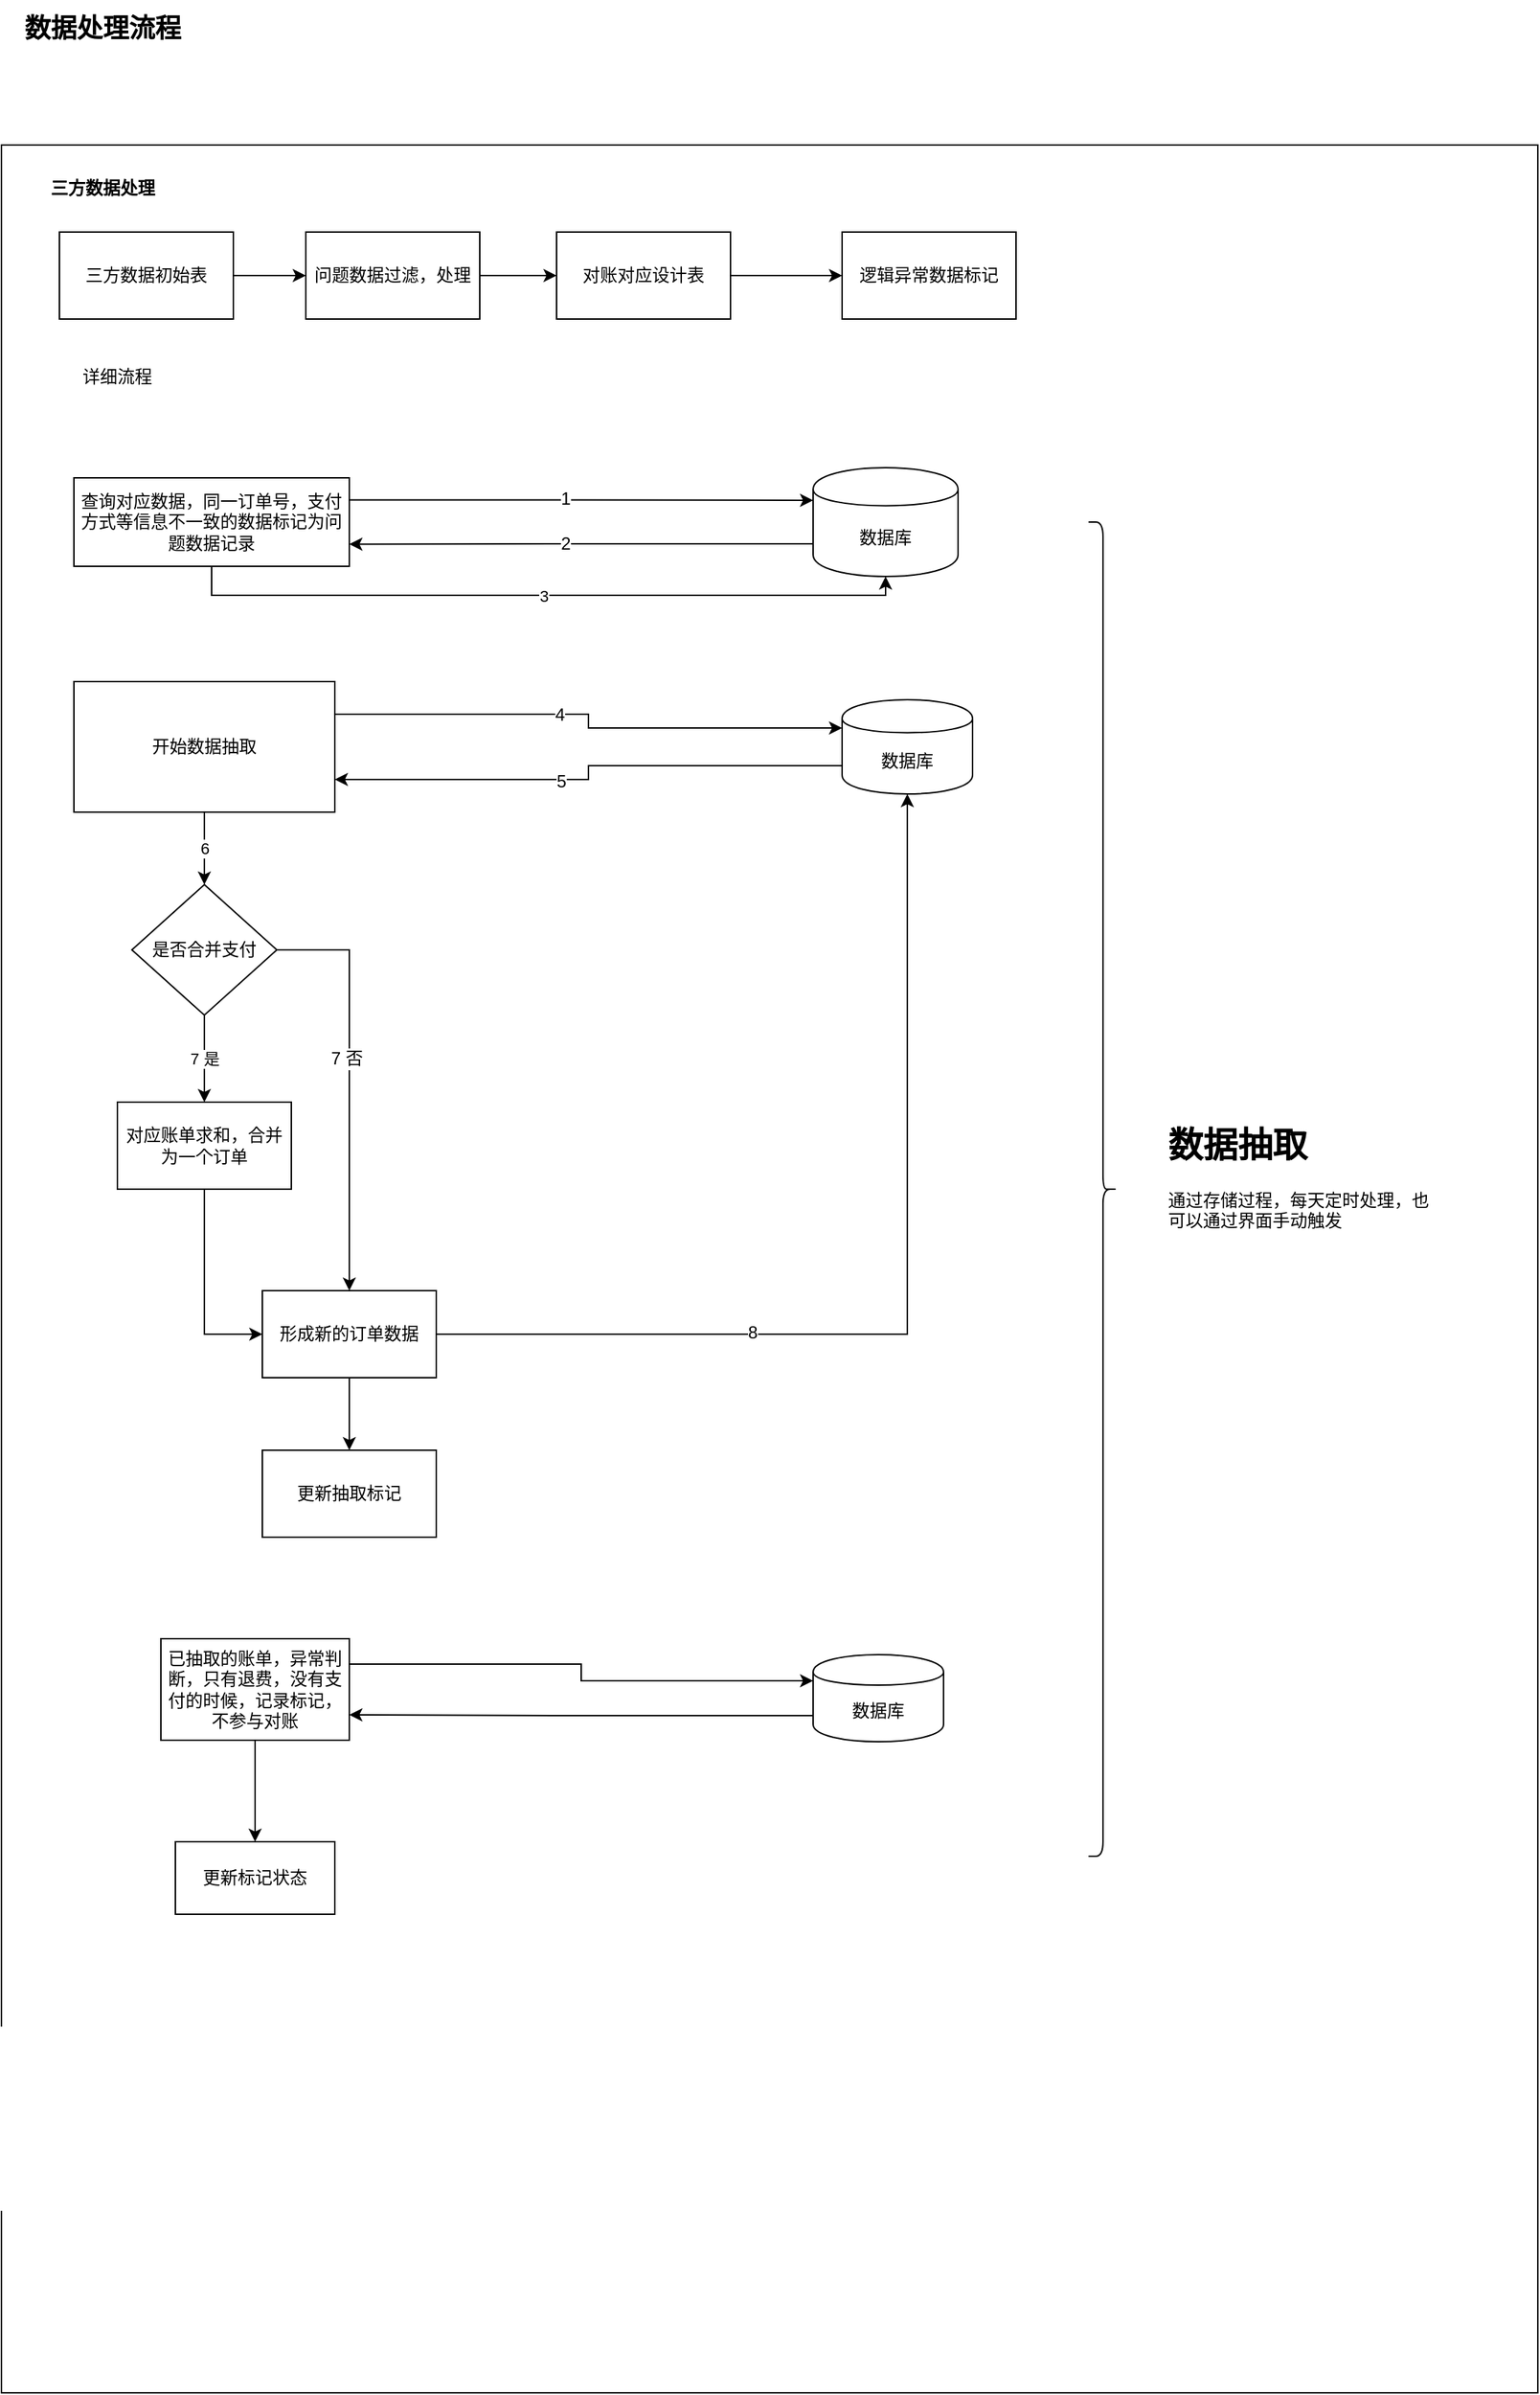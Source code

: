 <mxfile version="12.1.9" type="github" pages="1">
  <diagram id="WAMK5fr8SlsgADunG_IS" name="Page-1">
    <mxGraphModel dx="1278" dy="548" grid="1" gridSize="10" guides="1" tooltips="1" connect="1" arrows="1" fold="1" page="1" pageScale="1" pageWidth="827" pageHeight="1169" math="0" shadow="0">
      <root>
        <mxCell id="0"/>
        <mxCell id="1" parent="0"/>
        <mxCell id="6fEDNtNogTVaxFAgV7XY-5" value="" style="rounded=0;whiteSpace=wrap;html=1;" vertex="1" parent="1">
          <mxGeometry x="30" y="130" width="1060" height="1550" as="geometry"/>
        </mxCell>
        <mxCell id="nhIWn7uh7do_YO2TVnJS-1" value="&lt;b&gt;&lt;font style=&quot;font-size: 18px&quot;&gt;数据处理流程&lt;/font&gt;&lt;/b&gt;" style="text;html=1;strokeColor=none;fillColor=none;align=center;verticalAlign=middle;whiteSpace=wrap;rounded=0;" parent="1" vertex="1">
          <mxGeometry x="40" y="30" width="120" height="40" as="geometry"/>
        </mxCell>
        <mxCell id="6fEDNtNogTVaxFAgV7XY-6" value="&lt;b&gt;三方数据处理&lt;/b&gt;" style="text;html=1;strokeColor=none;fillColor=none;align=center;verticalAlign=middle;whiteSpace=wrap;rounded=0;" vertex="1" parent="1">
          <mxGeometry x="40" y="140" width="120" height="40" as="geometry"/>
        </mxCell>
        <mxCell id="6fEDNtNogTVaxFAgV7XY-10" style="edgeStyle=orthogonalEdgeStyle;rounded=0;orthogonalLoop=1;jettySize=auto;html=1;exitX=1;exitY=0.5;exitDx=0;exitDy=0;" edge="1" parent="1" source="6fEDNtNogTVaxFAgV7XY-7" target="6fEDNtNogTVaxFAgV7XY-8">
          <mxGeometry relative="1" as="geometry"/>
        </mxCell>
        <mxCell id="6fEDNtNogTVaxFAgV7XY-7" value="三方数据初始表" style="rounded=0;whiteSpace=wrap;html=1;" vertex="1" parent="1">
          <mxGeometry x="70" y="190" width="120" height="60" as="geometry"/>
        </mxCell>
        <mxCell id="6fEDNtNogTVaxFAgV7XY-11" style="edgeStyle=orthogonalEdgeStyle;rounded=0;orthogonalLoop=1;jettySize=auto;html=1;exitX=1;exitY=0.5;exitDx=0;exitDy=0;" edge="1" parent="1" source="6fEDNtNogTVaxFAgV7XY-8" target="6fEDNtNogTVaxFAgV7XY-9">
          <mxGeometry relative="1" as="geometry"/>
        </mxCell>
        <mxCell id="6fEDNtNogTVaxFAgV7XY-8" value="问题数据过滤，处理" style="rounded=0;whiteSpace=wrap;html=1;" vertex="1" parent="1">
          <mxGeometry x="240" y="190" width="120" height="60" as="geometry"/>
        </mxCell>
        <mxCell id="6fEDNtNogTVaxFAgV7XY-15" style="edgeStyle=orthogonalEdgeStyle;rounded=0;orthogonalLoop=1;jettySize=auto;html=1;exitX=1;exitY=0.5;exitDx=0;exitDy=0;entryX=0;entryY=0.5;entryDx=0;entryDy=0;" edge="1" parent="1" source="6fEDNtNogTVaxFAgV7XY-9" target="6fEDNtNogTVaxFAgV7XY-13">
          <mxGeometry relative="1" as="geometry"/>
        </mxCell>
        <mxCell id="6fEDNtNogTVaxFAgV7XY-9" value="对账对应设计表" style="rounded=0;whiteSpace=wrap;html=1;" vertex="1" parent="1">
          <mxGeometry x="413" y="190" width="120" height="60" as="geometry"/>
        </mxCell>
        <mxCell id="6fEDNtNogTVaxFAgV7XY-13" value="逻辑异常数据标记" style="rounded=0;whiteSpace=wrap;html=1;" vertex="1" parent="1">
          <mxGeometry x="610" y="190" width="120" height="60" as="geometry"/>
        </mxCell>
        <mxCell id="6fEDNtNogTVaxFAgV7XY-16" value="详细流程" style="text;html=1;strokeColor=none;fillColor=none;align=center;verticalAlign=middle;whiteSpace=wrap;rounded=0;" vertex="1" parent="1">
          <mxGeometry x="60" y="280" width="100" height="20" as="geometry"/>
        </mxCell>
        <mxCell id="6fEDNtNogTVaxFAgV7XY-19" style="edgeStyle=orthogonalEdgeStyle;rounded=0;orthogonalLoop=1;jettySize=auto;html=1;exitX=1;exitY=0.25;exitDx=0;exitDy=0;entryX=0;entryY=0.3;entryDx=0;entryDy=0;" edge="1" parent="1" source="6fEDNtNogTVaxFAgV7XY-17" target="6fEDNtNogTVaxFAgV7XY-18">
          <mxGeometry relative="1" as="geometry"/>
        </mxCell>
        <mxCell id="6fEDNtNogTVaxFAgV7XY-21" value="1" style="text;html=1;resizable=0;points=[];align=center;verticalAlign=middle;labelBackgroundColor=#ffffff;" vertex="1" connectable="0" parent="6fEDNtNogTVaxFAgV7XY-19">
          <mxGeometry x="-0.069" y="1" relative="1" as="geometry">
            <mxPoint as="offset"/>
          </mxGeometry>
        </mxCell>
        <mxCell id="6fEDNtNogTVaxFAgV7XY-24" value="3" style="edgeStyle=orthogonalEdgeStyle;rounded=0;orthogonalLoop=1;jettySize=auto;html=1;exitX=0.5;exitY=1;exitDx=0;exitDy=0;entryX=0.5;entryY=1;entryDx=0;entryDy=0;" edge="1" parent="1" source="6fEDNtNogTVaxFAgV7XY-17" target="6fEDNtNogTVaxFAgV7XY-18">
          <mxGeometry relative="1" as="geometry"/>
        </mxCell>
        <mxCell id="6fEDNtNogTVaxFAgV7XY-17" value="查询对应数据，同一订单号，支付方式等信息不一致的数据标记为问题数据记录" style="rounded=0;whiteSpace=wrap;html=1;" vertex="1" parent="1">
          <mxGeometry x="80" y="359.5" width="190" height="61" as="geometry"/>
        </mxCell>
        <mxCell id="6fEDNtNogTVaxFAgV7XY-22" style="edgeStyle=orthogonalEdgeStyle;rounded=0;orthogonalLoop=1;jettySize=auto;html=1;exitX=0;exitY=0.7;exitDx=0;exitDy=0;entryX=1;entryY=0.75;entryDx=0;entryDy=0;" edge="1" parent="1" source="6fEDNtNogTVaxFAgV7XY-18" target="6fEDNtNogTVaxFAgV7XY-17">
          <mxGeometry relative="1" as="geometry"/>
        </mxCell>
        <mxCell id="6fEDNtNogTVaxFAgV7XY-23" value="2" style="text;html=1;resizable=0;points=[];align=center;verticalAlign=middle;labelBackgroundColor=#ffffff;" vertex="1" connectable="0" parent="6fEDNtNogTVaxFAgV7XY-22">
          <mxGeometry x="0.073" y="-1" relative="1" as="geometry">
            <mxPoint as="offset"/>
          </mxGeometry>
        </mxCell>
        <mxCell id="6fEDNtNogTVaxFAgV7XY-18" value="数据库" style="shape=cylinder;whiteSpace=wrap;html=1;boundedLbl=1;backgroundOutline=1;" vertex="1" parent="1">
          <mxGeometry x="590" y="352.5" width="100" height="75" as="geometry"/>
        </mxCell>
        <mxCell id="6fEDNtNogTVaxFAgV7XY-28" style="edgeStyle=orthogonalEdgeStyle;rounded=0;orthogonalLoop=1;jettySize=auto;html=1;exitX=0;exitY=0.7;exitDx=0;exitDy=0;entryX=1;entryY=0.75;entryDx=0;entryDy=0;" edge="1" parent="1" source="6fEDNtNogTVaxFAgV7XY-25" target="6fEDNtNogTVaxFAgV7XY-26">
          <mxGeometry relative="1" as="geometry"/>
        </mxCell>
        <mxCell id="6fEDNtNogTVaxFAgV7XY-30" value="5" style="text;html=1;resizable=0;points=[];align=center;verticalAlign=middle;labelBackgroundColor=#ffffff;" vertex="1" connectable="0" parent="6fEDNtNogTVaxFAgV7XY-28">
          <mxGeometry x="0.136" y="1" relative="1" as="geometry">
            <mxPoint as="offset"/>
          </mxGeometry>
        </mxCell>
        <mxCell id="6fEDNtNogTVaxFAgV7XY-25" value="数据库" style="shape=cylinder;whiteSpace=wrap;html=1;boundedLbl=1;backgroundOutline=1;" vertex="1" parent="1">
          <mxGeometry x="610" y="512.5" width="90" height="65" as="geometry"/>
        </mxCell>
        <mxCell id="6fEDNtNogTVaxFAgV7XY-27" style="edgeStyle=orthogonalEdgeStyle;rounded=0;orthogonalLoop=1;jettySize=auto;html=1;exitX=1;exitY=0.25;exitDx=0;exitDy=0;entryX=0;entryY=0.3;entryDx=0;entryDy=0;" edge="1" parent="1" source="6fEDNtNogTVaxFAgV7XY-26" target="6fEDNtNogTVaxFAgV7XY-25">
          <mxGeometry relative="1" as="geometry"/>
        </mxCell>
        <mxCell id="6fEDNtNogTVaxFAgV7XY-29" value="4" style="text;html=1;resizable=0;points=[];align=center;verticalAlign=middle;labelBackgroundColor=#ffffff;" vertex="1" connectable="0" parent="6fEDNtNogTVaxFAgV7XY-27">
          <mxGeometry x="-0.139" relative="1" as="geometry">
            <mxPoint as="offset"/>
          </mxGeometry>
        </mxCell>
        <mxCell id="6fEDNtNogTVaxFAgV7XY-32" value="6" style="edgeStyle=orthogonalEdgeStyle;rounded=0;orthogonalLoop=1;jettySize=auto;html=1;exitX=0.5;exitY=1;exitDx=0;exitDy=0;" edge="1" parent="1" source="6fEDNtNogTVaxFAgV7XY-26" target="6fEDNtNogTVaxFAgV7XY-31">
          <mxGeometry relative="1" as="geometry"/>
        </mxCell>
        <mxCell id="6fEDNtNogTVaxFAgV7XY-26" value="开始数据抽取" style="rounded=0;whiteSpace=wrap;html=1;" vertex="1" parent="1">
          <mxGeometry x="80" y="500" width="180" height="90" as="geometry"/>
        </mxCell>
        <mxCell id="6fEDNtNogTVaxFAgV7XY-34" value="7 是" style="edgeStyle=orthogonalEdgeStyle;rounded=0;orthogonalLoop=1;jettySize=auto;html=1;exitX=0.5;exitY=1;exitDx=0;exitDy=0;entryX=0.5;entryY=0;entryDx=0;entryDy=0;" edge="1" parent="1" source="6fEDNtNogTVaxFAgV7XY-31" target="6fEDNtNogTVaxFAgV7XY-33">
          <mxGeometry relative="1" as="geometry"/>
        </mxCell>
        <mxCell id="6fEDNtNogTVaxFAgV7XY-36" style="edgeStyle=orthogonalEdgeStyle;rounded=0;orthogonalLoop=1;jettySize=auto;html=1;exitX=1;exitY=0.5;exitDx=0;exitDy=0;" edge="1" parent="1" source="6fEDNtNogTVaxFAgV7XY-31" target="6fEDNtNogTVaxFAgV7XY-35">
          <mxGeometry relative="1" as="geometry"/>
        </mxCell>
        <mxCell id="6fEDNtNogTVaxFAgV7XY-37" value="7 否" style="text;html=1;resizable=0;points=[];align=center;verticalAlign=middle;labelBackgroundColor=#ffffff;" vertex="1" connectable="0" parent="6fEDNtNogTVaxFAgV7XY-36">
          <mxGeometry x="-0.123" y="-2" relative="1" as="geometry">
            <mxPoint as="offset"/>
          </mxGeometry>
        </mxCell>
        <mxCell id="6fEDNtNogTVaxFAgV7XY-31" value="是否合并支付" style="rhombus;whiteSpace=wrap;html=1;" vertex="1" parent="1">
          <mxGeometry x="120" y="640" width="100" height="90" as="geometry"/>
        </mxCell>
        <mxCell id="6fEDNtNogTVaxFAgV7XY-38" style="edgeStyle=orthogonalEdgeStyle;rounded=0;orthogonalLoop=1;jettySize=auto;html=1;exitX=0.5;exitY=1;exitDx=0;exitDy=0;entryX=0;entryY=0.5;entryDx=0;entryDy=0;" edge="1" parent="1" source="6fEDNtNogTVaxFAgV7XY-33" target="6fEDNtNogTVaxFAgV7XY-35">
          <mxGeometry relative="1" as="geometry"/>
        </mxCell>
        <mxCell id="6fEDNtNogTVaxFAgV7XY-33" value="对应账单求和，合并为一个订单" style="rounded=0;whiteSpace=wrap;html=1;" vertex="1" parent="1">
          <mxGeometry x="110" y="790" width="120" height="60" as="geometry"/>
        </mxCell>
        <mxCell id="6fEDNtNogTVaxFAgV7XY-40" style="edgeStyle=orthogonalEdgeStyle;rounded=0;orthogonalLoop=1;jettySize=auto;html=1;exitX=1;exitY=0.5;exitDx=0;exitDy=0;entryX=0.5;entryY=1;entryDx=0;entryDy=0;" edge="1" parent="1" source="6fEDNtNogTVaxFAgV7XY-35" target="6fEDNtNogTVaxFAgV7XY-25">
          <mxGeometry relative="1" as="geometry"/>
        </mxCell>
        <mxCell id="6fEDNtNogTVaxFAgV7XY-42" value="8" style="text;html=1;resizable=0;points=[];align=center;verticalAlign=middle;labelBackgroundColor=#ffffff;" vertex="1" connectable="0" parent="6fEDNtNogTVaxFAgV7XY-40">
          <mxGeometry x="-0.376" y="1" relative="1" as="geometry">
            <mxPoint as="offset"/>
          </mxGeometry>
        </mxCell>
        <mxCell id="6fEDNtNogTVaxFAgV7XY-44" style="edgeStyle=orthogonalEdgeStyle;rounded=0;orthogonalLoop=1;jettySize=auto;html=1;exitX=0.5;exitY=1;exitDx=0;exitDy=0;" edge="1" parent="1" source="6fEDNtNogTVaxFAgV7XY-35" target="6fEDNtNogTVaxFAgV7XY-43">
          <mxGeometry relative="1" as="geometry"/>
        </mxCell>
        <mxCell id="6fEDNtNogTVaxFAgV7XY-35" value="形成新的订单数据" style="rounded=0;whiteSpace=wrap;html=1;" vertex="1" parent="1">
          <mxGeometry x="210" y="920" width="120" height="60" as="geometry"/>
        </mxCell>
        <mxCell id="6fEDNtNogTVaxFAgV7XY-43" value="更新抽取标记" style="rounded=0;whiteSpace=wrap;html=1;" vertex="1" parent="1">
          <mxGeometry x="210" y="1030" width="120" height="60" as="geometry"/>
        </mxCell>
        <mxCell id="6fEDNtNogTVaxFAgV7XY-48" style="edgeStyle=orthogonalEdgeStyle;rounded=0;orthogonalLoop=1;jettySize=auto;html=1;exitX=1;exitY=0.25;exitDx=0;exitDy=0;entryX=0;entryY=0.3;entryDx=0;entryDy=0;" edge="1" parent="1" source="6fEDNtNogTVaxFAgV7XY-45" target="6fEDNtNogTVaxFAgV7XY-47">
          <mxGeometry relative="1" as="geometry"/>
        </mxCell>
        <mxCell id="6fEDNtNogTVaxFAgV7XY-51" style="edgeStyle=orthogonalEdgeStyle;rounded=0;orthogonalLoop=1;jettySize=auto;html=1;exitX=0.5;exitY=1;exitDx=0;exitDy=0;entryX=0.5;entryY=0;entryDx=0;entryDy=0;" edge="1" parent="1" source="6fEDNtNogTVaxFAgV7XY-45" target="6fEDNtNogTVaxFAgV7XY-50">
          <mxGeometry relative="1" as="geometry"/>
        </mxCell>
        <mxCell id="6fEDNtNogTVaxFAgV7XY-45" value="已抽取的账单，异常判断，只有退费，没有支付的时候，记录标记，不参与对账" style="rounded=0;whiteSpace=wrap;html=1;" vertex="1" parent="1">
          <mxGeometry x="140" y="1160" width="130" height="70" as="geometry"/>
        </mxCell>
        <mxCell id="6fEDNtNogTVaxFAgV7XY-49" style="edgeStyle=orthogonalEdgeStyle;rounded=0;orthogonalLoop=1;jettySize=auto;html=1;exitX=0;exitY=0.7;exitDx=0;exitDy=0;entryX=1;entryY=0.75;entryDx=0;entryDy=0;" edge="1" parent="1" source="6fEDNtNogTVaxFAgV7XY-47" target="6fEDNtNogTVaxFAgV7XY-45">
          <mxGeometry relative="1" as="geometry"/>
        </mxCell>
        <mxCell id="6fEDNtNogTVaxFAgV7XY-47" value="数据库" style="shape=cylinder;whiteSpace=wrap;html=1;boundedLbl=1;backgroundOutline=1;" vertex="1" parent="1">
          <mxGeometry x="590" y="1171" width="90" height="60" as="geometry"/>
        </mxCell>
        <mxCell id="6fEDNtNogTVaxFAgV7XY-50" value="更新标记状态" style="rounded=0;whiteSpace=wrap;html=1;" vertex="1" parent="1">
          <mxGeometry x="150" y="1300" width="110" height="50" as="geometry"/>
        </mxCell>
        <mxCell id="6fEDNtNogTVaxFAgV7XY-54" value="" style="shape=curlyBracket;whiteSpace=wrap;html=1;rounded=1;direction=west;" vertex="1" parent="1">
          <mxGeometry x="780" y="390" width="20" height="920" as="geometry"/>
        </mxCell>
        <mxCell id="6fEDNtNogTVaxFAgV7XY-55" value="&lt;h1&gt;数据抽取&lt;/h1&gt;&lt;p&gt;通过存储过程，每天定时处理，也可以通过界面手动触发&lt;/p&gt;" style="text;html=1;strokeColor=none;fillColor=none;spacing=5;spacingTop=-20;whiteSpace=wrap;overflow=hidden;rounded=0;" vertex="1" parent="1">
          <mxGeometry x="830" y="800" width="190" height="120" as="geometry"/>
        </mxCell>
      </root>
    </mxGraphModel>
  </diagram>
</mxfile>
